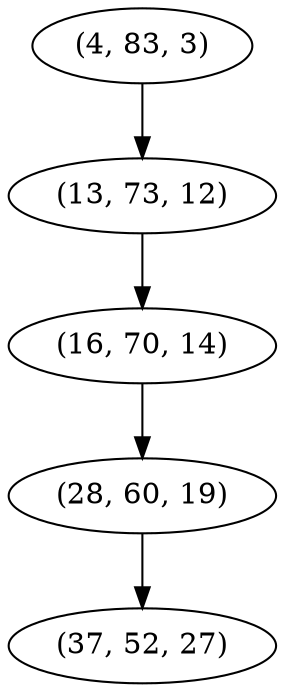digraph tree {
    "(4, 83, 3)";
    "(13, 73, 12)";
    "(16, 70, 14)";
    "(28, 60, 19)";
    "(37, 52, 27)";
    "(4, 83, 3)" -> "(13, 73, 12)";
    "(13, 73, 12)" -> "(16, 70, 14)";
    "(16, 70, 14)" -> "(28, 60, 19)";
    "(28, 60, 19)" -> "(37, 52, 27)";
}
